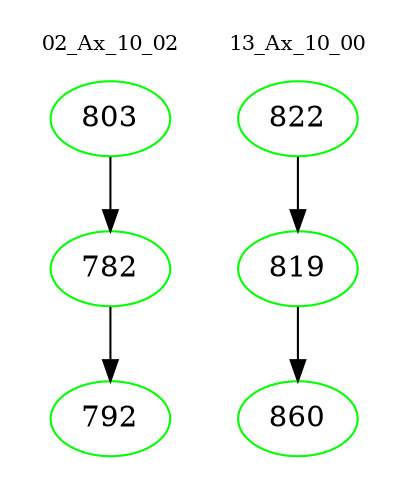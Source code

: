 digraph{
subgraph cluster_0 {
color = white
label = "02_Ax_10_02";
fontsize=10;
T0_803 [label="803", color="green"]
T0_803 -> T0_782 [color="black"]
T0_782 [label="782", color="green"]
T0_782 -> T0_792 [color="black"]
T0_792 [label="792", color="green"]
}
subgraph cluster_1 {
color = white
label = "13_Ax_10_00";
fontsize=10;
T1_822 [label="822", color="green"]
T1_822 -> T1_819 [color="black"]
T1_819 [label="819", color="green"]
T1_819 -> T1_860 [color="black"]
T1_860 [label="860", color="green"]
}
}
